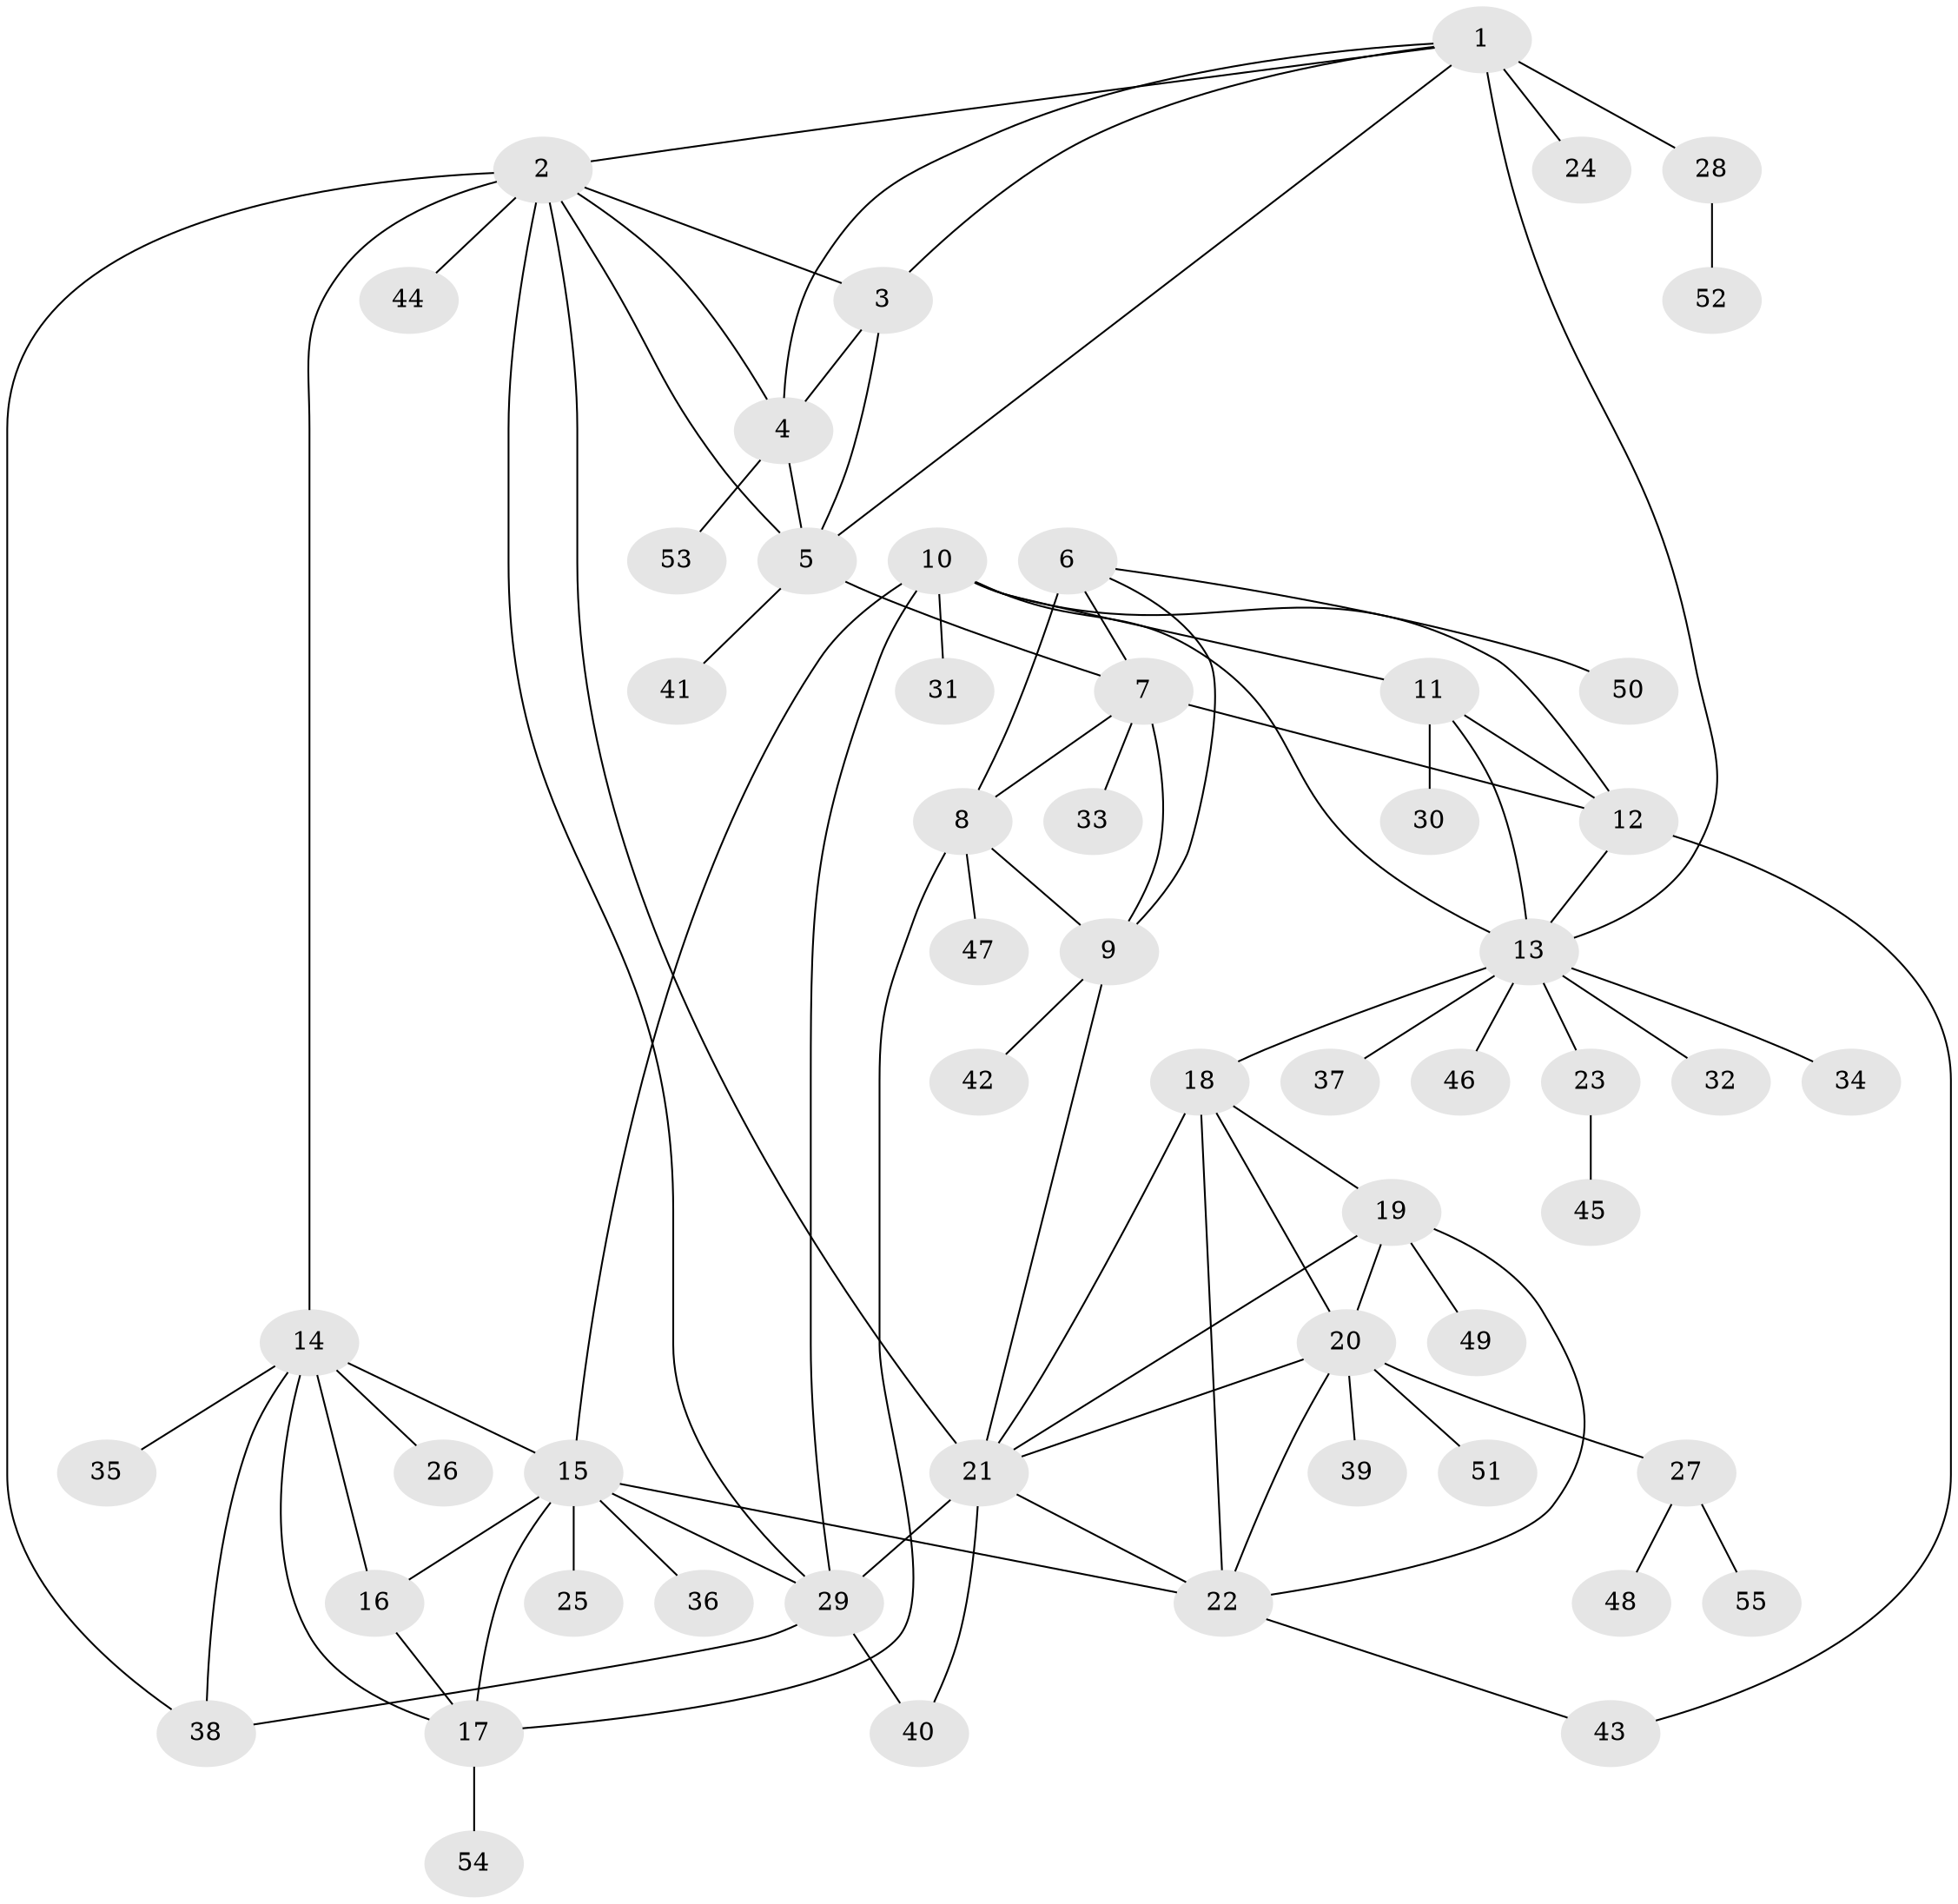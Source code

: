 // original degree distribution, {10: 0.01834862385321101, 11: 0.009174311926605505, 5: 0.027522935779816515, 6: 0.06422018348623854, 7: 0.05504587155963303, 14: 0.01834862385321101, 8: 0.027522935779816515, 4: 0.01834862385321101, 12: 0.009174311926605505, 3: 0.03669724770642202, 1: 0.6055045871559633, 2: 0.11009174311926606}
// Generated by graph-tools (version 1.1) at 2025/37/03/09/25 02:37:21]
// undirected, 55 vertices, 88 edges
graph export_dot {
graph [start="1"]
  node [color=gray90,style=filled];
  1;
  2;
  3;
  4;
  5;
  6;
  7;
  8;
  9;
  10;
  11;
  12;
  13;
  14;
  15;
  16;
  17;
  18;
  19;
  20;
  21;
  22;
  23;
  24;
  25;
  26;
  27;
  28;
  29;
  30;
  31;
  32;
  33;
  34;
  35;
  36;
  37;
  38;
  39;
  40;
  41;
  42;
  43;
  44;
  45;
  46;
  47;
  48;
  49;
  50;
  51;
  52;
  53;
  54;
  55;
  1 -- 2 [weight=1.0];
  1 -- 3 [weight=1.0];
  1 -- 4 [weight=1.0];
  1 -- 5 [weight=1.0];
  1 -- 13 [weight=1.0];
  1 -- 24 [weight=3.0];
  1 -- 28 [weight=1.0];
  2 -- 3 [weight=1.0];
  2 -- 4 [weight=1.0];
  2 -- 5 [weight=1.0];
  2 -- 14 [weight=1.0];
  2 -- 21 [weight=1.0];
  2 -- 29 [weight=1.0];
  2 -- 38 [weight=1.0];
  2 -- 44 [weight=2.0];
  3 -- 4 [weight=1.0];
  3 -- 5 [weight=1.0];
  4 -- 5 [weight=1.0];
  4 -- 53 [weight=1.0];
  5 -- 7 [weight=1.0];
  5 -- 41 [weight=1.0];
  6 -- 7 [weight=1.0];
  6 -- 8 [weight=10.0];
  6 -- 9 [weight=1.0];
  6 -- 50 [weight=1.0];
  7 -- 8 [weight=2.0];
  7 -- 9 [weight=1.0];
  7 -- 12 [weight=1.0];
  7 -- 33 [weight=1.0];
  8 -- 9 [weight=2.0];
  8 -- 17 [weight=1.0];
  8 -- 47 [weight=1.0];
  9 -- 21 [weight=1.0];
  9 -- 42 [weight=1.0];
  10 -- 11 [weight=2.0];
  10 -- 12 [weight=2.0];
  10 -- 13 [weight=2.0];
  10 -- 15 [weight=1.0];
  10 -- 29 [weight=1.0];
  10 -- 31 [weight=1.0];
  11 -- 12 [weight=1.0];
  11 -- 13 [weight=1.0];
  11 -- 30 [weight=2.0];
  12 -- 13 [weight=1.0];
  12 -- 43 [weight=1.0];
  13 -- 18 [weight=1.0];
  13 -- 23 [weight=1.0];
  13 -- 32 [weight=1.0];
  13 -- 34 [weight=1.0];
  13 -- 37 [weight=1.0];
  13 -- 46 [weight=1.0];
  14 -- 15 [weight=2.0];
  14 -- 16 [weight=1.0];
  14 -- 17 [weight=1.0];
  14 -- 26 [weight=1.0];
  14 -- 35 [weight=2.0];
  14 -- 38 [weight=1.0];
  15 -- 16 [weight=3.0];
  15 -- 17 [weight=2.0];
  15 -- 22 [weight=1.0];
  15 -- 25 [weight=1.0];
  15 -- 29 [weight=2.0];
  15 -- 36 [weight=1.0];
  16 -- 17 [weight=1.0];
  17 -- 54 [weight=1.0];
  18 -- 19 [weight=1.0];
  18 -- 20 [weight=1.0];
  18 -- 21 [weight=1.0];
  18 -- 22 [weight=1.0];
  19 -- 20 [weight=1.0];
  19 -- 21 [weight=1.0];
  19 -- 22 [weight=1.0];
  19 -- 49 [weight=1.0];
  20 -- 21 [weight=1.0];
  20 -- 22 [weight=1.0];
  20 -- 27 [weight=1.0];
  20 -- 39 [weight=1.0];
  20 -- 51 [weight=1.0];
  21 -- 22 [weight=1.0];
  21 -- 29 [weight=6.0];
  21 -- 40 [weight=1.0];
  22 -- 43 [weight=1.0];
  23 -- 45 [weight=1.0];
  27 -- 48 [weight=1.0];
  27 -- 55 [weight=1.0];
  28 -- 52 [weight=1.0];
  29 -- 38 [weight=1.0];
  29 -- 40 [weight=1.0];
}
